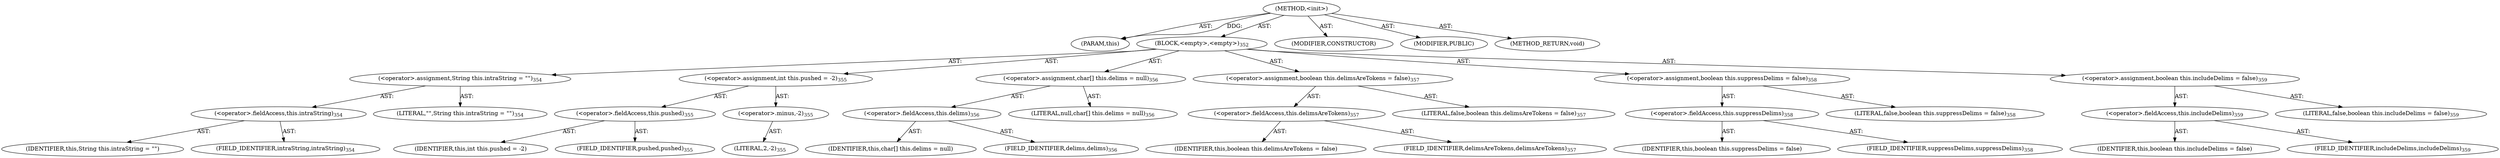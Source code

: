 digraph "&lt;init&gt;" {  
"111669149724" [label = <(METHOD,&lt;init&gt;)> ]
"115964117065" [label = <(PARAM,this)> ]
"25769803834" [label = <(BLOCK,&lt;empty&gt;,&lt;empty&gt;)<SUB>352</SUB>> ]
"30064771287" [label = <(&lt;operator&gt;.assignment,String this.intraString = &quot;&quot;)<SUB>354</SUB>> ]
"30064771288" [label = <(&lt;operator&gt;.fieldAccess,this.intraString)<SUB>354</SUB>> ]
"68719476924" [label = <(IDENTIFIER,this,String this.intraString = &quot;&quot;)> ]
"55834574926" [label = <(FIELD_IDENTIFIER,intraString,intraString)<SUB>354</SUB>> ]
"90194313253" [label = <(LITERAL,&quot;&quot;,String this.intraString = &quot;&quot;)<SUB>354</SUB>> ]
"30064771289" [label = <(&lt;operator&gt;.assignment,int this.pushed = -2)<SUB>355</SUB>> ]
"30064771290" [label = <(&lt;operator&gt;.fieldAccess,this.pushed)<SUB>355</SUB>> ]
"68719476925" [label = <(IDENTIFIER,this,int this.pushed = -2)> ]
"55834574927" [label = <(FIELD_IDENTIFIER,pushed,pushed)<SUB>355</SUB>> ]
"30064771291" [label = <(&lt;operator&gt;.minus,-2)<SUB>355</SUB>> ]
"90194313254" [label = <(LITERAL,2,-2)<SUB>355</SUB>> ]
"30064771292" [label = <(&lt;operator&gt;.assignment,char[] this.delims = null)<SUB>356</SUB>> ]
"30064771293" [label = <(&lt;operator&gt;.fieldAccess,this.delims)<SUB>356</SUB>> ]
"68719476926" [label = <(IDENTIFIER,this,char[] this.delims = null)> ]
"55834574928" [label = <(FIELD_IDENTIFIER,delims,delims)<SUB>356</SUB>> ]
"90194313255" [label = <(LITERAL,null,char[] this.delims = null)<SUB>356</SUB>> ]
"30064771294" [label = <(&lt;operator&gt;.assignment,boolean this.delimsAreTokens = false)<SUB>357</SUB>> ]
"30064771295" [label = <(&lt;operator&gt;.fieldAccess,this.delimsAreTokens)<SUB>357</SUB>> ]
"68719476927" [label = <(IDENTIFIER,this,boolean this.delimsAreTokens = false)> ]
"55834574929" [label = <(FIELD_IDENTIFIER,delimsAreTokens,delimsAreTokens)<SUB>357</SUB>> ]
"90194313256" [label = <(LITERAL,false,boolean this.delimsAreTokens = false)<SUB>357</SUB>> ]
"30064771296" [label = <(&lt;operator&gt;.assignment,boolean this.suppressDelims = false)<SUB>358</SUB>> ]
"30064771297" [label = <(&lt;operator&gt;.fieldAccess,this.suppressDelims)<SUB>358</SUB>> ]
"68719476928" [label = <(IDENTIFIER,this,boolean this.suppressDelims = false)> ]
"55834574930" [label = <(FIELD_IDENTIFIER,suppressDelims,suppressDelims)<SUB>358</SUB>> ]
"90194313257" [label = <(LITERAL,false,boolean this.suppressDelims = false)<SUB>358</SUB>> ]
"30064771298" [label = <(&lt;operator&gt;.assignment,boolean this.includeDelims = false)<SUB>359</SUB>> ]
"30064771299" [label = <(&lt;operator&gt;.fieldAccess,this.includeDelims)<SUB>359</SUB>> ]
"68719476929" [label = <(IDENTIFIER,this,boolean this.includeDelims = false)> ]
"55834574931" [label = <(FIELD_IDENTIFIER,includeDelims,includeDelims)<SUB>359</SUB>> ]
"90194313258" [label = <(LITERAL,false,boolean this.includeDelims = false)<SUB>359</SUB>> ]
"133143986247" [label = <(MODIFIER,CONSTRUCTOR)> ]
"133143986248" [label = <(MODIFIER,PUBLIC)> ]
"128849018908" [label = <(METHOD_RETURN,void)> ]
  "111669149724" -> "115964117065"  [ label = "AST: "] 
  "111669149724" -> "25769803834"  [ label = "AST: "] 
  "111669149724" -> "133143986247"  [ label = "AST: "] 
  "111669149724" -> "133143986248"  [ label = "AST: "] 
  "111669149724" -> "128849018908"  [ label = "AST: "] 
  "25769803834" -> "30064771287"  [ label = "AST: "] 
  "25769803834" -> "30064771289"  [ label = "AST: "] 
  "25769803834" -> "30064771292"  [ label = "AST: "] 
  "25769803834" -> "30064771294"  [ label = "AST: "] 
  "25769803834" -> "30064771296"  [ label = "AST: "] 
  "25769803834" -> "30064771298"  [ label = "AST: "] 
  "30064771287" -> "30064771288"  [ label = "AST: "] 
  "30064771287" -> "90194313253"  [ label = "AST: "] 
  "30064771288" -> "68719476924"  [ label = "AST: "] 
  "30064771288" -> "55834574926"  [ label = "AST: "] 
  "30064771289" -> "30064771290"  [ label = "AST: "] 
  "30064771289" -> "30064771291"  [ label = "AST: "] 
  "30064771290" -> "68719476925"  [ label = "AST: "] 
  "30064771290" -> "55834574927"  [ label = "AST: "] 
  "30064771291" -> "90194313254"  [ label = "AST: "] 
  "30064771292" -> "30064771293"  [ label = "AST: "] 
  "30064771292" -> "90194313255"  [ label = "AST: "] 
  "30064771293" -> "68719476926"  [ label = "AST: "] 
  "30064771293" -> "55834574928"  [ label = "AST: "] 
  "30064771294" -> "30064771295"  [ label = "AST: "] 
  "30064771294" -> "90194313256"  [ label = "AST: "] 
  "30064771295" -> "68719476927"  [ label = "AST: "] 
  "30064771295" -> "55834574929"  [ label = "AST: "] 
  "30064771296" -> "30064771297"  [ label = "AST: "] 
  "30064771296" -> "90194313257"  [ label = "AST: "] 
  "30064771297" -> "68719476928"  [ label = "AST: "] 
  "30064771297" -> "55834574930"  [ label = "AST: "] 
  "30064771298" -> "30064771299"  [ label = "AST: "] 
  "30064771298" -> "90194313258"  [ label = "AST: "] 
  "30064771299" -> "68719476929"  [ label = "AST: "] 
  "30064771299" -> "55834574931"  [ label = "AST: "] 
  "111669149724" -> "115964117065"  [ label = "DDG: "] 
}
